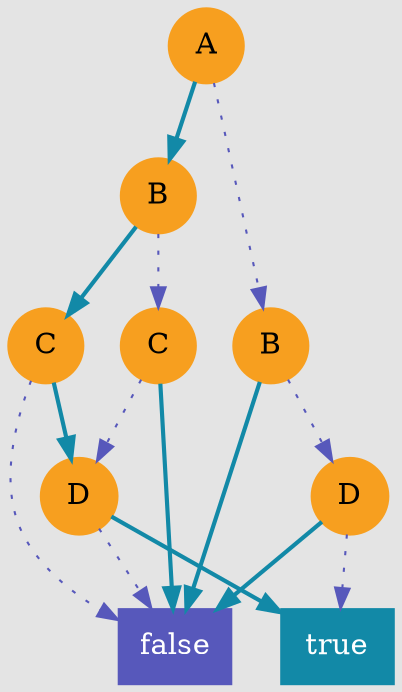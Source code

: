 digraph G {
  bgcolor="#e4e4e4"

{ rank = same;
  id0 [label="false", shape=box, color="#5758bb", fontcolor="#ffffff", style=filled, fillcolor="#5758bb"]
  id1 [label="true", shape=box, color="#1289a7", fontcolor="#ffffff", style=filled, fillcolor="#1289a7"]
}
  id8 [label="D", shape=circle, color="#f79f1f", fontcolor="#000000", style=filled, fillcolor="#f79f1f"]
  id9 [label="D", shape=circle, color="#f79f1f", fontcolor="#000000", style=filled, fillcolor="#f79f1f"]
  id12 [label="C", shape=circle, color="#f79f1f", fontcolor="#000000", style=filled, fillcolor="#f79f1f"]
  id17 [label="B", shape=circle, color="#f79f1f", fontcolor="#000000", style=filled, fillcolor="#f79f1f"]
  id18 [label="C", shape=circle, color="#f79f1f", fontcolor="#000000", style=filled, fillcolor="#f79f1f"]
  id19 [label="B", shape=circle, color="#f79f1f", fontcolor="#000000", style=filled, fillcolor="#f79f1f"]
  id20 [label="A", shape=circle, color="#f79f1f", fontcolor="#000000", style=filled, fillcolor="#f79f1f"]

  id8 -> id0 [color="#5758bb", fontcolor="#5758bb", style=dotted]
  id8 -> id1 [color="#1289a7", fontcolor="#1289a7", style=bold]
  id9 -> id1 [color="#5758bb", fontcolor="#5758bb", style=dotted]
  id9 -> id0 [color="#1289a7", fontcolor="#1289a7", style=bold]
  id12 -> id0 [color="#5758bb", fontcolor="#5758bb", style=dotted]
  id12 -> id8 [color="#1289a7", fontcolor="#1289a7", style=bold]
  id17 -> id9 [color="#5758bb", fontcolor="#5758bb", style=dotted]
  id17 -> id0 [color="#1289a7", fontcolor="#1289a7", style=bold]
  id18 -> id8 [color="#5758bb", fontcolor="#5758bb", style=dotted]
  id18 -> id0 [color="#1289a7", fontcolor="#1289a7", style=bold]
  id19 -> id18 [color="#5758bb", fontcolor="#5758bb", style=dotted]
  id19 -> id12 [color="#1289a7", fontcolor="#1289a7", style=bold]
  id20 -> id17 [color="#5758bb", fontcolor="#5758bb", style=dotted]
  id20 -> id19 [color="#1289a7", fontcolor="#1289a7", style=bold]
}
